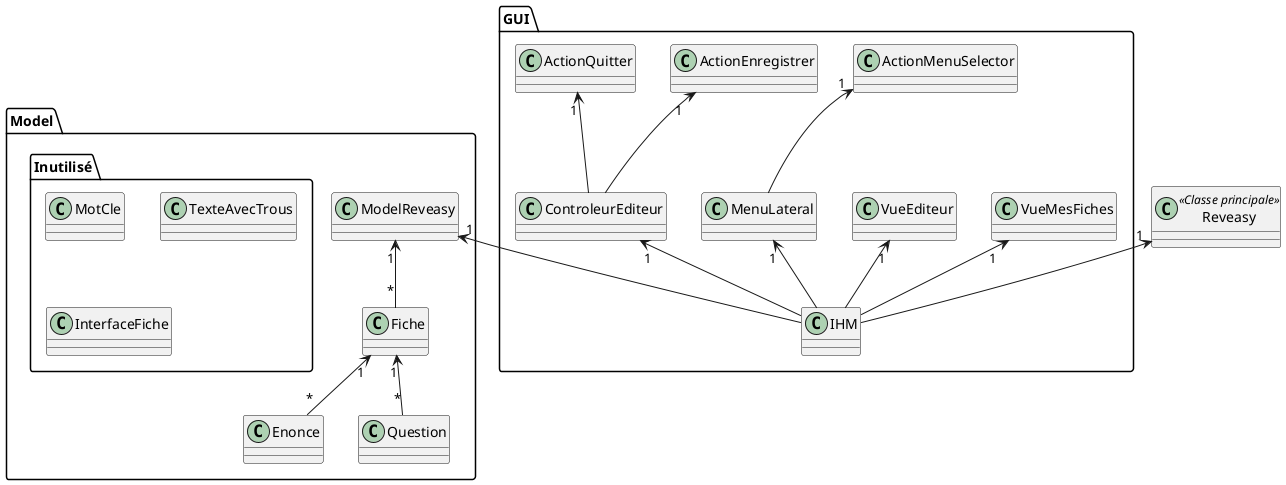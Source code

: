 @startuml model

package Model {

    class Fiche {

    }

    class Enonce {

    }

    class Question {

    }

    class ModelReveasy {

    }

    Fiche "1" <-- "*" Enonce
    Fiche "1" <-- "*" Question

    ModelReveasy "1" <-- "*" Fiche 

    package Inutilisé {
            
            class MotCle {
    
            }
    
            class TexteAvecTrous {
    
            }
    
            class InterfaceFiche {
    
            }
    
    }

}

package GUI {

    class IHM {

    }

    VueMesFiches "1" <--  IHM
    VueEditeur "1" <--  IHM
    
    ControleurEditeur "1" <--  IHM

    MenuLateral "1" <--  IHM

    ActionMenuSelector "1" <--  MenuLateral
    ActionEnregistrer "1" <--  ControleurEditeur
    ActionQuitter "1" <--  ControleurEditeur


}


class Reveasy <<Classe principale>> {
}

ModelReveasy "1" <--  IHM 

Reveasy "1" <--  IHM 
